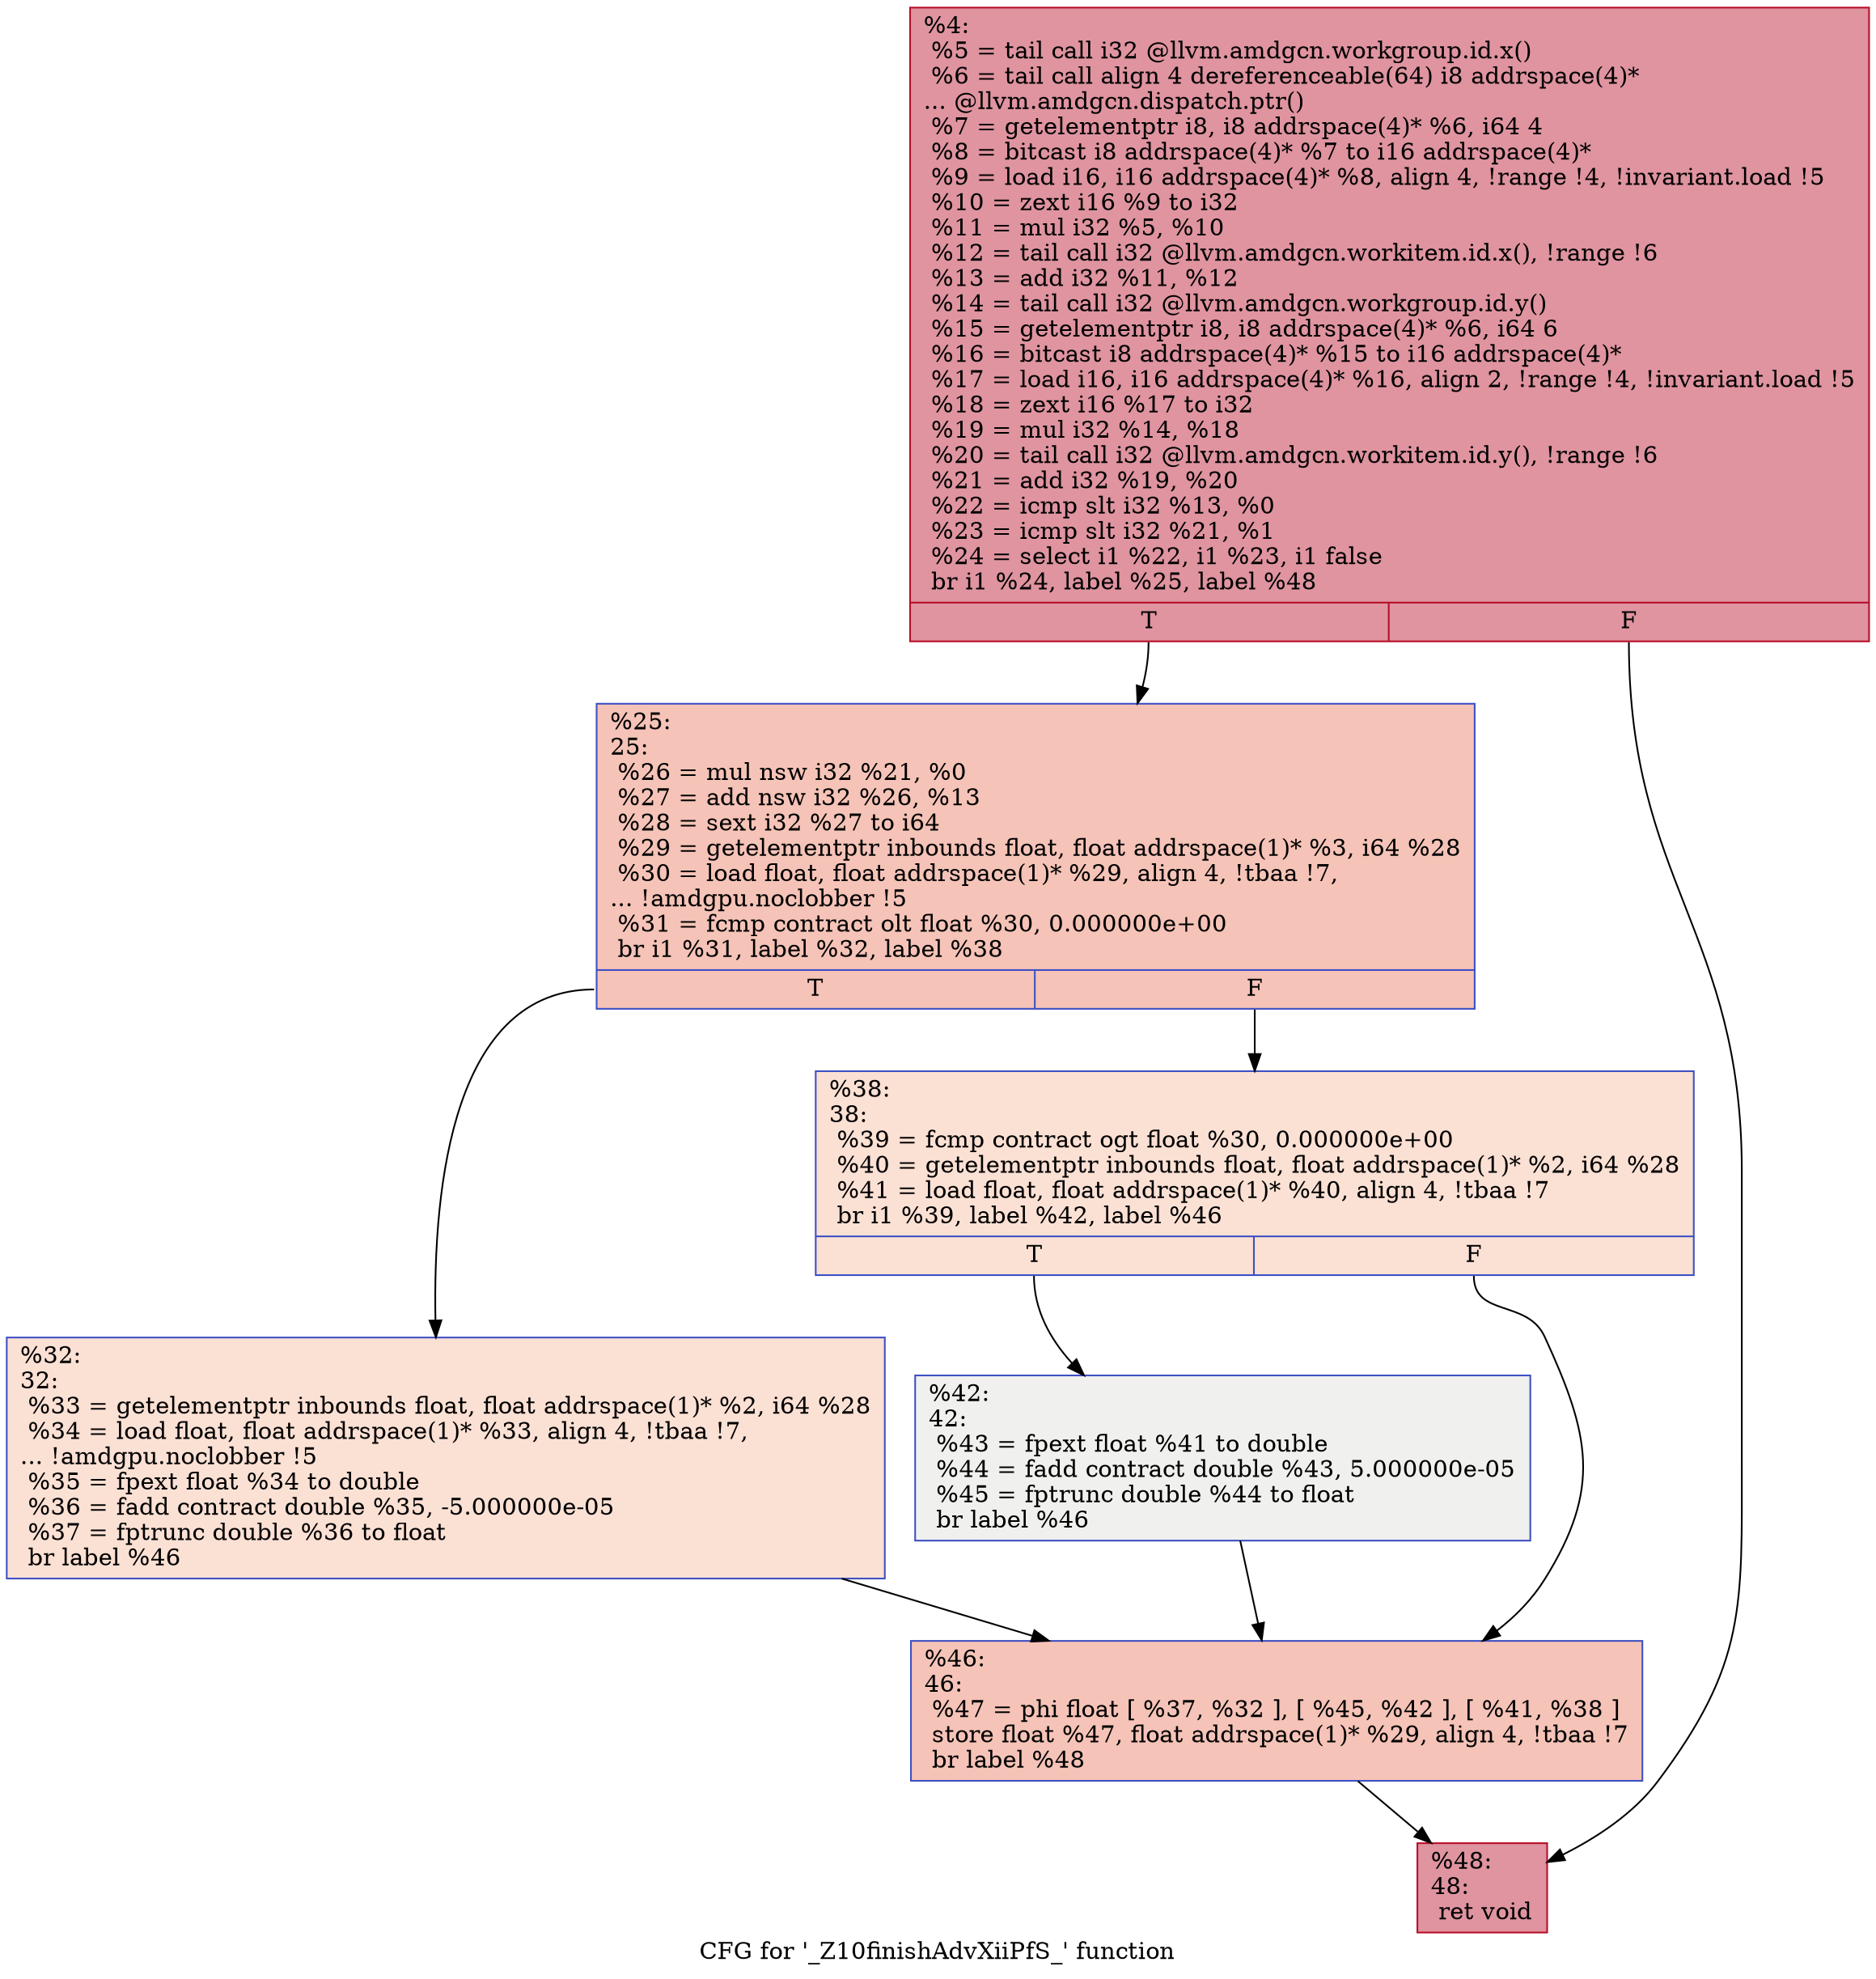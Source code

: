 digraph "CFG for '_Z10finishAdvXiiPfS_' function" {
	label="CFG for '_Z10finishAdvXiiPfS_' function";

	Node0x521f6d0 [shape=record,color="#b70d28ff", style=filled, fillcolor="#b70d2870",label="{%4:\l  %5 = tail call i32 @llvm.amdgcn.workgroup.id.x()\l  %6 = tail call align 4 dereferenceable(64) i8 addrspace(4)*\l... @llvm.amdgcn.dispatch.ptr()\l  %7 = getelementptr i8, i8 addrspace(4)* %6, i64 4\l  %8 = bitcast i8 addrspace(4)* %7 to i16 addrspace(4)*\l  %9 = load i16, i16 addrspace(4)* %8, align 4, !range !4, !invariant.load !5\l  %10 = zext i16 %9 to i32\l  %11 = mul i32 %5, %10\l  %12 = tail call i32 @llvm.amdgcn.workitem.id.x(), !range !6\l  %13 = add i32 %11, %12\l  %14 = tail call i32 @llvm.amdgcn.workgroup.id.y()\l  %15 = getelementptr i8, i8 addrspace(4)* %6, i64 6\l  %16 = bitcast i8 addrspace(4)* %15 to i16 addrspace(4)*\l  %17 = load i16, i16 addrspace(4)* %16, align 2, !range !4, !invariant.load !5\l  %18 = zext i16 %17 to i32\l  %19 = mul i32 %14, %18\l  %20 = tail call i32 @llvm.amdgcn.workitem.id.y(), !range !6\l  %21 = add i32 %19, %20\l  %22 = icmp slt i32 %13, %0\l  %23 = icmp slt i32 %21, %1\l  %24 = select i1 %22, i1 %23, i1 false\l  br i1 %24, label %25, label %48\l|{<s0>T|<s1>F}}"];
	Node0x521f6d0:s0 -> Node0x5223170;
	Node0x521f6d0:s1 -> Node0x5223200;
	Node0x5223170 [shape=record,color="#3d50c3ff", style=filled, fillcolor="#e8765c70",label="{%25:\l25:                                               \l  %26 = mul nsw i32 %21, %0\l  %27 = add nsw i32 %26, %13\l  %28 = sext i32 %27 to i64\l  %29 = getelementptr inbounds float, float addrspace(1)* %3, i64 %28\l  %30 = load float, float addrspace(1)* %29, align 4, !tbaa !7,\l... !amdgpu.noclobber !5\l  %31 = fcmp contract olt float %30, 0.000000e+00\l  br i1 %31, label %32, label %38\l|{<s0>T|<s1>F}}"];
	Node0x5223170:s0 -> Node0x5224270;
	Node0x5223170:s1 -> Node0x5224300;
	Node0x5224270 [shape=record,color="#3d50c3ff", style=filled, fillcolor="#f7b99e70",label="{%32:\l32:                                               \l  %33 = getelementptr inbounds float, float addrspace(1)* %2, i64 %28\l  %34 = load float, float addrspace(1)* %33, align 4, !tbaa !7,\l... !amdgpu.noclobber !5\l  %35 = fpext float %34 to double\l  %36 = fadd contract double %35, -5.000000e-05\l  %37 = fptrunc double %36 to float\l  br label %46\l}"];
	Node0x5224270 -> Node0x5224e10;
	Node0x5224300 [shape=record,color="#3d50c3ff", style=filled, fillcolor="#f7b99e70",label="{%38:\l38:                                               \l  %39 = fcmp contract ogt float %30, 0.000000e+00\l  %40 = getelementptr inbounds float, float addrspace(1)* %2, i64 %28\l  %41 = load float, float addrspace(1)* %40, align 4, !tbaa !7\l  br i1 %39, label %42, label %46\l|{<s0>T|<s1>F}}"];
	Node0x5224300:s0 -> Node0x52250b0;
	Node0x5224300:s1 -> Node0x5224e10;
	Node0x52250b0 [shape=record,color="#3d50c3ff", style=filled, fillcolor="#dedcdb70",label="{%42:\l42:                                               \l  %43 = fpext float %41 to double\l  %44 = fadd contract double %43, 5.000000e-05\l  %45 = fptrunc double %44 to float\l  br label %46\l}"];
	Node0x52250b0 -> Node0x5224e10;
	Node0x5224e10 [shape=record,color="#3d50c3ff", style=filled, fillcolor="#e8765c70",label="{%46:\l46:                                               \l  %47 = phi float [ %37, %32 ], [ %45, %42 ], [ %41, %38 ]\l  store float %47, float addrspace(1)* %29, align 4, !tbaa !7\l  br label %48\l}"];
	Node0x5224e10 -> Node0x5223200;
	Node0x5223200 [shape=record,color="#b70d28ff", style=filled, fillcolor="#b70d2870",label="{%48:\l48:                                               \l  ret void\l}"];
}
